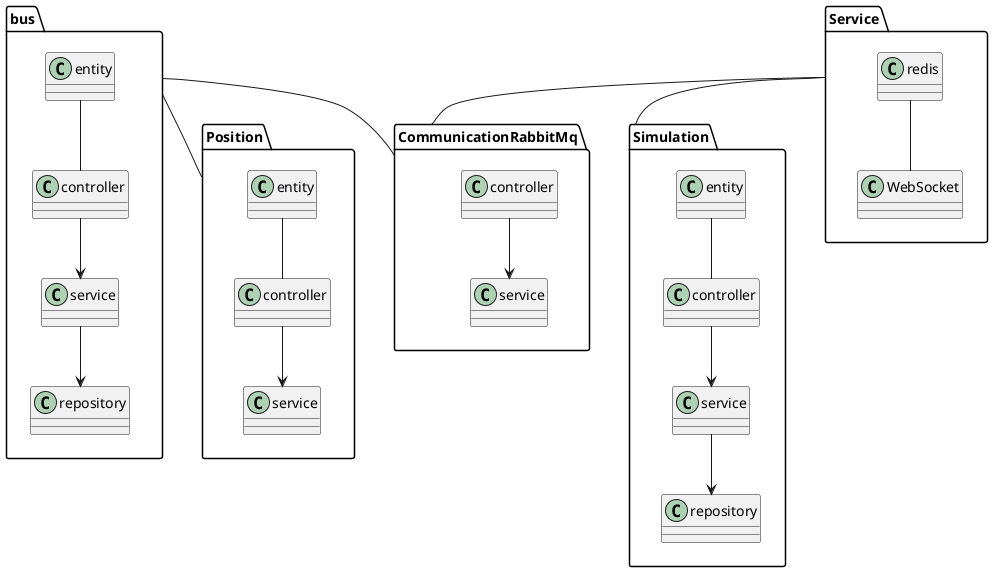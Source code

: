 @startuml

package "bus" {
  class "bus.entity"
  class "bus.controller"
  class "bus.repository"
  class "bus.service"

  bus.entity  -- bus.controller 
  bus.controller --> bus.service
  bus.service --> bus.repository
}

package "CommunicationRabbitMq" {
  class "CommunicationRabbitMq.controller"
  class "CommunicationRabbitMq.service"

  CommunicationRabbitMq.controller --> CommunicationRabbitMq.service
}


package "Position" {
  class "Position.entity"
  class "Position.controller"
  class "Position.service"

  Position.entity -- Position.controller
  Position.controller --> Position.service
}

package "Service" {
    class "Service.redis"
    class "Service.WebSocket"

    Service.redis -- Service.WebSocket
}

package "Simulation"{
    class "Simulation.entity"
    class "Simulation.controller"
    class "Simulation.repository"
    class "Simulation.service"

    Simulation.entity  -- Simulation.controller 
    Simulation.controller --> Simulation.service
    Simulation.service --> Simulation.repository
}



Service -- CommunicationRabbitMq

bus -- CommunicationRabbitMq
bus -- Position
Service -- Simulation

@enduml
